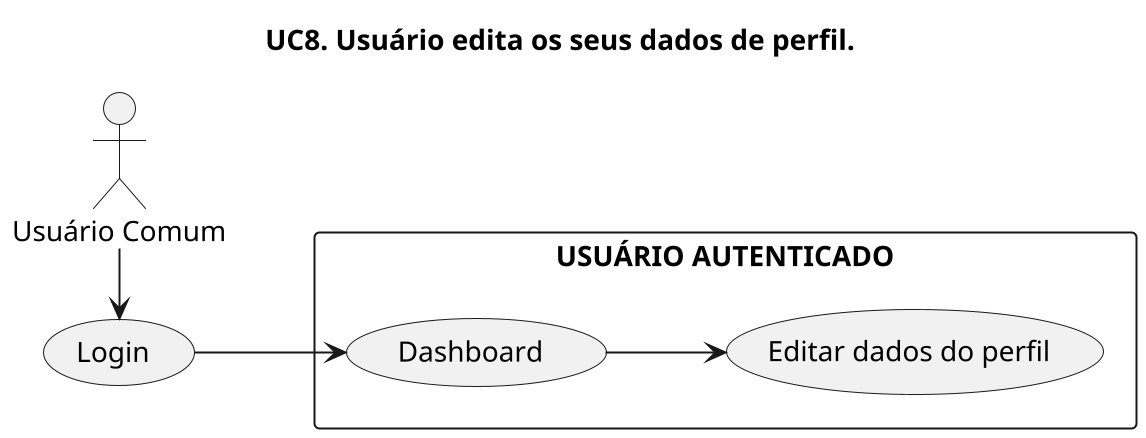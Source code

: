 @startuml
left to right direction
title "UC8. Usuário edita os seus dados de perfil."
scale 2

User as "Usuário Comum"

rectangle "USUÁRIO AUTENTICADO" {
    (Editar dados do perfil) as FavEmpresa
    (Dashboard) as VerEmpresas
}

(Login) as Login

User -r--> Login
Login --> VerEmpresas
VerEmpresas --> FavEmpresa
@enduml